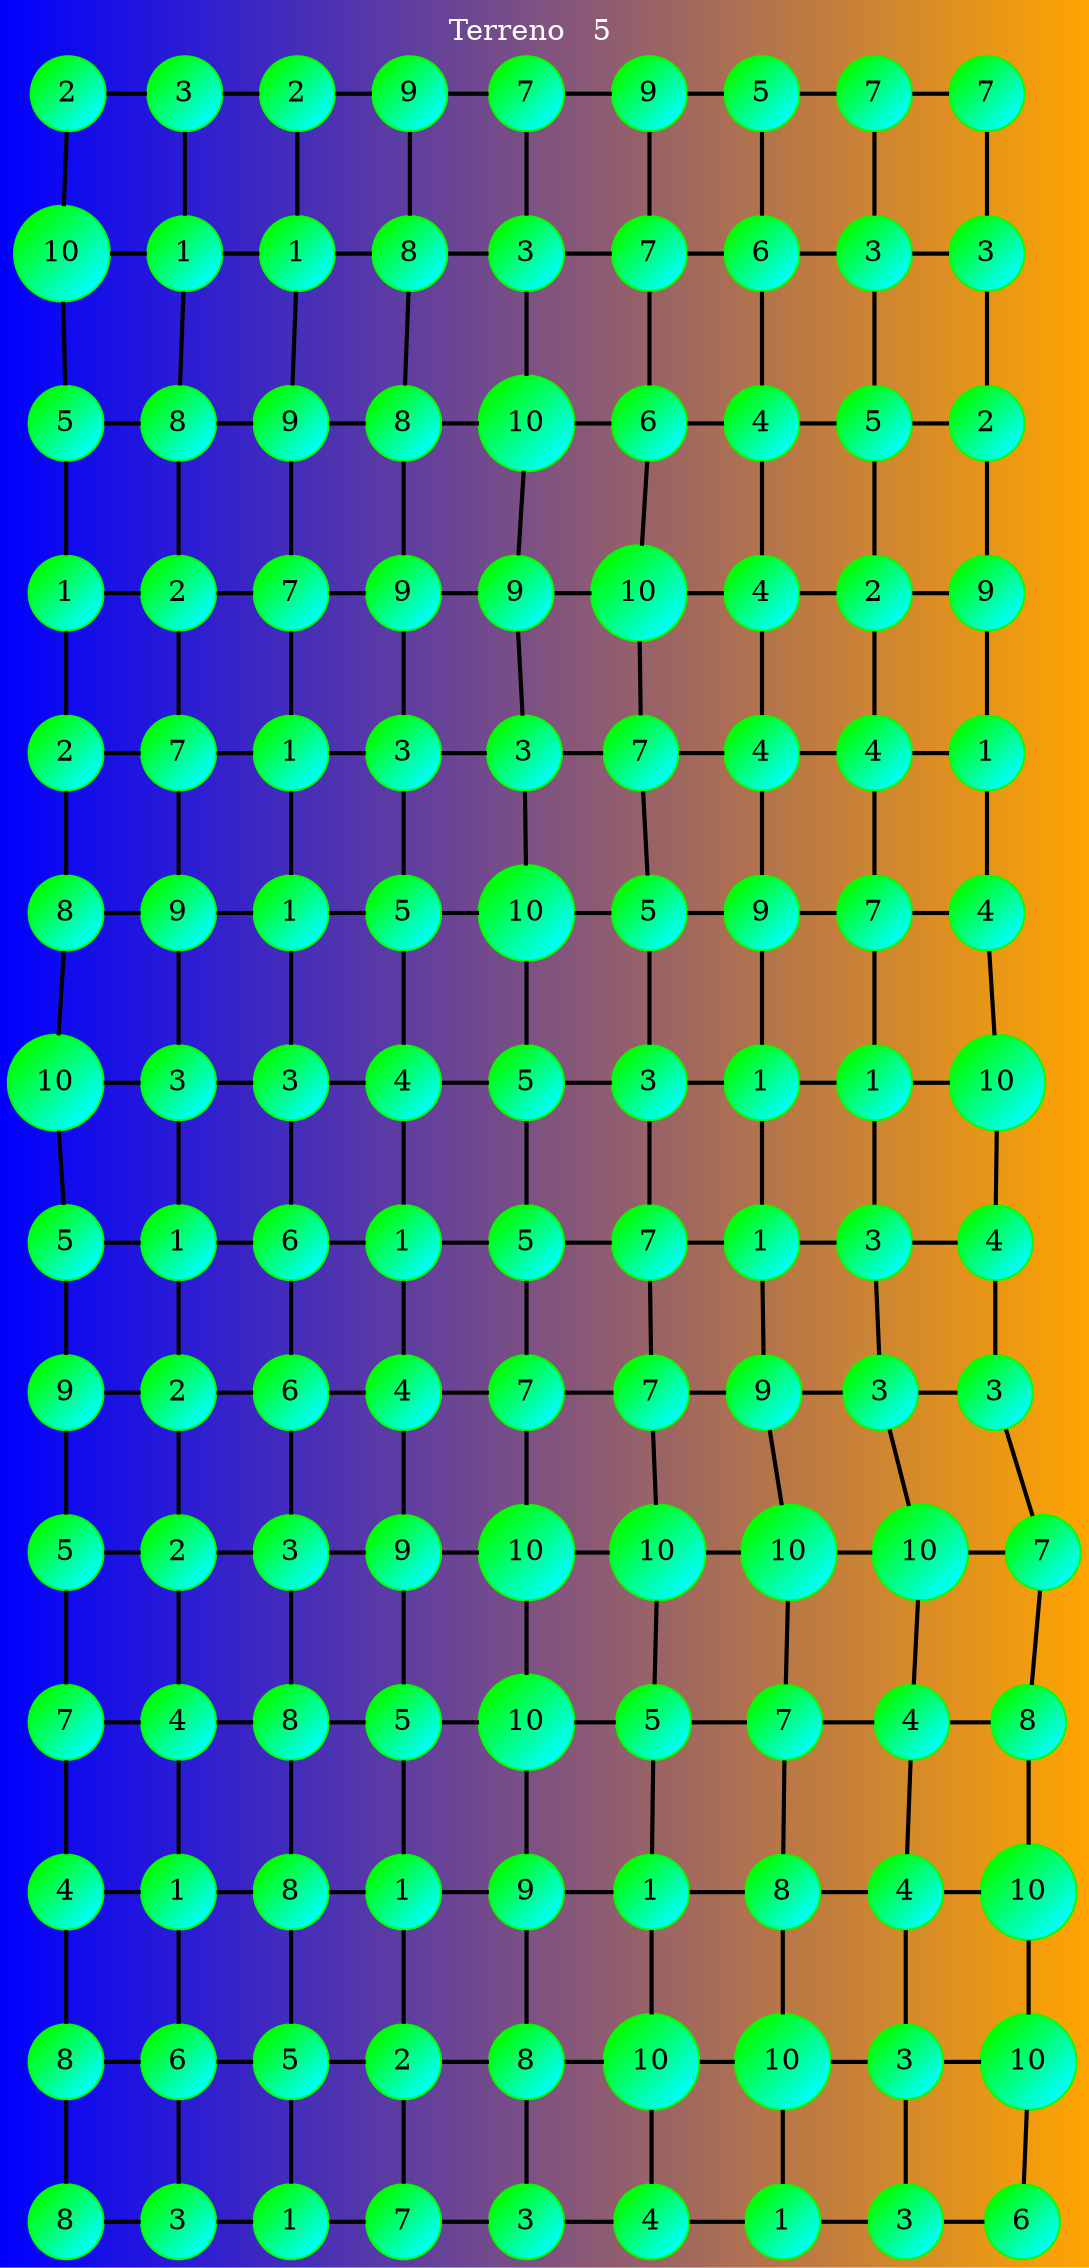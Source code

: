 
        graph grid{
	            layout=dot   
                fontcolor="white" 
                label=" Terreno   5    "    
                labelloc = "t"
                bgcolor="blue:orange"    
                edge [weight=1000 style=radial color=black ]
                node [shape=circle style="filled"  color="green:cyan" gradientangle="315"]
                
                edge [weight=1000 style=bold color=black]

                    1 [ label="2" ]; 
     2 [ label="3" ]; 
     3 [ label="2" ]; 
     4 [ label="9" ]; 
     5 [ label="7" ]; 
     6 [ label="9" ]; 
     7 [ label="5" ]; 
     8 [ label="7" ]; 
     9 [ label="7" ]; 
     10 [ label="10" ]; 
     11 [ label="1" ]; 
     12 [ label="1" ]; 
     13 [ label="8" ]; 
     14 [ label="3" ]; 
     15 [ label="7" ]; 
     16 [ label="6" ]; 
     17 [ label="3" ]; 
     18 [ label="3" ]; 
     19 [ label="5" ]; 
     20 [ label="8" ]; 
     21 [ label="9" ]; 
     22 [ label="8" ]; 
     23 [ label="10" ]; 
     24 [ label="6" ]; 
     25 [ label="4" ]; 
     26 [ label="5" ]; 
     27 [ label="2" ]; 
     28 [ label="1" ]; 
     29 [ label="2" ]; 
     30 [ label="7" ]; 
     31 [ label="9" ]; 
     32 [ label="9" ]; 
     33 [ label="10" ]; 
     34 [ label="4" ]; 
     35 [ label="2" ]; 
     36 [ label="9" ]; 
     37 [ label="2" ]; 
     38 [ label="7" ]; 
     39 [ label="1" ]; 
     40 [ label="3" ]; 
     41 [ label="3" ]; 
     42 [ label="7" ]; 
     43 [ label="4" ]; 
     44 [ label="4" ]; 
     45 [ label="1" ]; 
     46 [ label="8" ]; 
     47 [ label="9" ]; 
     48 [ label="1" ]; 
     49 [ label="5" ]; 
     50 [ label="10" ]; 
     51 [ label="5" ]; 
     52 [ label="9" ]; 
     53 [ label="7" ]; 
     54 [ label="4" ]; 
     55 [ label="10" ]; 
     56 [ label="3" ]; 
     57 [ label="3" ]; 
     58 [ label="4" ]; 
     59 [ label="5" ]; 
     60 [ label="3" ]; 
     61 [ label="1" ]; 
     62 [ label="1" ]; 
     63 [ label="10" ]; 
     64 [ label="5" ]; 
     65 [ label="1" ]; 
     66 [ label="6" ]; 
     67 [ label="1" ]; 
     68 [ label="5" ]; 
     69 [ label="7" ]; 
     70 [ label="1" ]; 
     71 [ label="3" ]; 
     72 [ label="4" ]; 
     73 [ label="9" ]; 
     74 [ label="2" ]; 
     75 [ label="6" ]; 
     76 [ label="4" ]; 
     77 [ label="7" ]; 
     78 [ label="7" ]; 
     79 [ label="9" ]; 
     80 [ label="3" ]; 
     81 [ label="3" ]; 
     82 [ label="5" ]; 
     83 [ label="2" ]; 
     84 [ label="3" ]; 
     85 [ label="9" ]; 
     86 [ label="10" ]; 
     87 [ label="10" ]; 
     88 [ label="10" ]; 
     89 [ label="10" ]; 
     90 [ label="7" ]; 
     91 [ label="7" ]; 
     92 [ label="4" ]; 
     93 [ label="8" ]; 
     94 [ label="5" ]; 
     95 [ label="10" ]; 
     96 [ label="5" ]; 
     97 [ label="7" ]; 
     98 [ label="4" ]; 
     99 [ label="8" ]; 
     100 [ label="4" ]; 
     101 [ label="1" ]; 
     102 [ label="8" ]; 
     103 [ label="1" ]; 
     104 [ label="9" ]; 
     105 [ label="1" ]; 
     106 [ label="8" ]; 
     107 [ label="4" ]; 
     108 [ label="10" ]; 
     109 [ label="8" ]; 
     110 [ label="6" ]; 
     111 [ label="5" ]; 
     112 [ label="2" ]; 
     113 [ label="8" ]; 
     114 [ label="10" ]; 
     115 [ label="10" ]; 
     116 [ label="3" ]; 
     117 [ label="10" ]; 
     118 [ label="8" ]; 
     119 [ label="3" ]; 
     120 [ label="1" ]; 
     121 [ label="7" ]; 
     122 [ label="3" ]; 
     123 [ label="4" ]; 
     124 [ label="1" ]; 
     125 [ label="3" ]; 
     126 [ label="6" ]; 
 rank=same { 1--2--3--4--5--6--7--8--9}
 rank=same {10--11--12--13--14--15--16--17--18}
 rank=same {19--20--21--22--23--24--25--26--27}
 rank=same {28--29--30--31--32--33--34--35--36}
 rank=same {37--38--39--40--41--42--43--44--45}
 rank=same {46--47--48--49--50--51--52--53--54}
 rank=same {55--56--57--58--59--60--61--62--63}
 rank=same {64--65--66--67--68--69--70--71--72}
 rank=same {73--74--75--76--77--78--79--80--81}
 rank=same {82--83--84--85--86--87--88--89--90}
 rank=same {91--92--93--94--95--96--97--98--99}
 rank=same {100--101--102--103--104--105--106--107--108}
 rank=same {109--110--111--112--113--114--115--116--117}
 rank=same {118--119--120--121--122--123--124--125--126}
1--10--19--28--37--46--55--64--73--82--91--100--109--118
2--11--20--29--38--47--56--65--74--83--92--101--110--119
3--12--21--30--39--48--57--66--75--84--93--102--111--120
4--13--22--31--40--49--58--67--76--85--94--103--112--121
5--14--23--32--41--50--59--68--77--86--95--104--113--122
6--15--24--33--42--51--60--69--78--87--96--105--114--123
7--16--25--34--43--52--61--70--79--88--97--106--115--124
8--17--26--35--44--53--62--71--80--89--98--107--116--125
9--18--27--36--45--54--63--72--81--90--99--108--117--126}